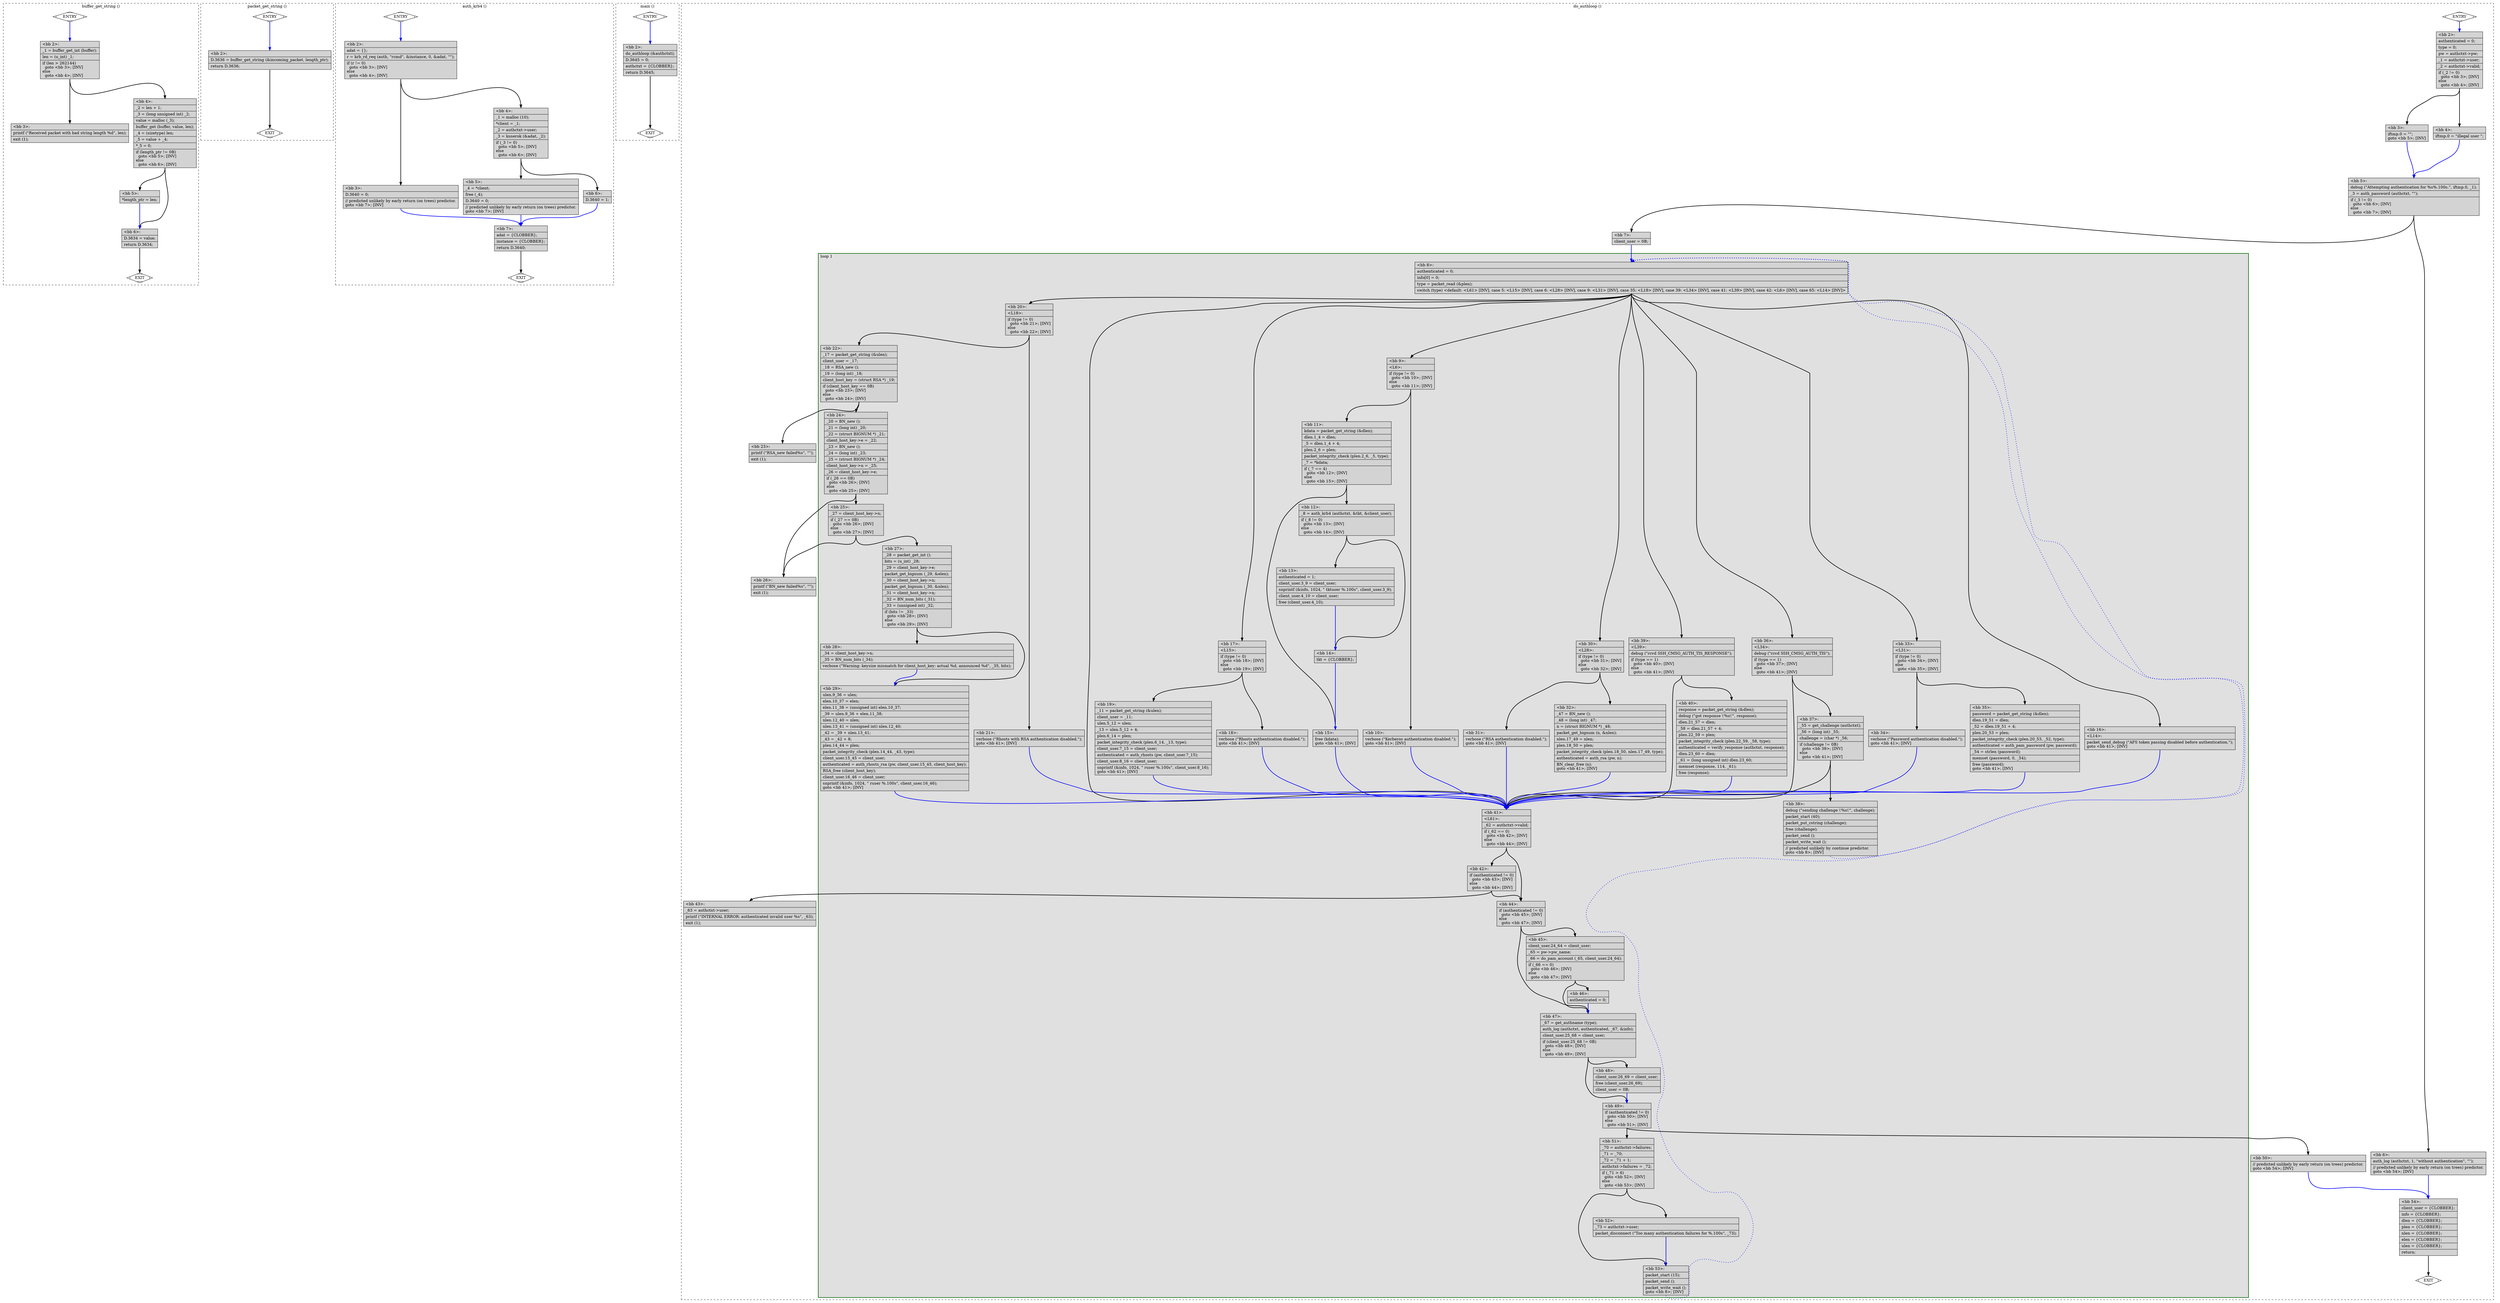 digraph "test.o-openssh_df_5.c.015t.cfg" {
overlap=false;
subgraph "cluster_buffer_get_string" {
	style="dashed";
	color="black";
	label="buffer_get_string ()";
	fn_22_basic_block_0 [shape=Mdiamond,style=filled,fillcolor=white,label="ENTRY"];

	fn_22_basic_block_1 [shape=Mdiamond,style=filled,fillcolor=white,label="EXIT"];

	fn_22_basic_block_2 [shape=record,style=filled,fillcolor=lightgrey,label="{\<bb\ 2\>:\l\
|_1\ =\ buffer_get_int\ (buffer);\l\
|len\ =\ (u_int)\ _1;\l\
|if\ (len\ \>\ 262144)\l\
\ \ goto\ \<bb\ 3\>;\ [INV]\l\
else\l\
\ \ goto\ \<bb\ 4\>;\ [INV]\l\
}"];

	fn_22_basic_block_3 [shape=record,style=filled,fillcolor=lightgrey,label="{\<bb\ 3\>:\l\
|printf\ (\"Received\ packet\ with\ bad\ string\ length\ %d\",\ len);\l\
|exit\ (1);\l\
}"];

	fn_22_basic_block_4 [shape=record,style=filled,fillcolor=lightgrey,label="{\<bb\ 4\>:\l\
|_2\ =\ len\ +\ 1;\l\
|_3\ =\ (long\ unsigned\ int)\ _2;\l\
|value\ =\ malloc\ (_3);\l\
|buffer_get\ (buffer,\ value,\ len);\l\
|_4\ =\ (sizetype)\ len;\l\
|_5\ =\ value\ +\ _4;\l\
|*_5\ =\ 0;\l\
|if\ (length_ptr\ !=\ 0B)\l\
\ \ goto\ \<bb\ 5\>;\ [INV]\l\
else\l\
\ \ goto\ \<bb\ 6\>;\ [INV]\l\
}"];

	fn_22_basic_block_5 [shape=record,style=filled,fillcolor=lightgrey,label="{\<bb\ 5\>:\l\
|*length_ptr\ =\ len;\l\
}"];

	fn_22_basic_block_6 [shape=record,style=filled,fillcolor=lightgrey,label="{\<bb\ 6\>:\l\
|D.3634\ =\ value;\l\
|return\ D.3634;\l\
}"];

	fn_22_basic_block_0:s -> fn_22_basic_block_2:n [style="solid,bold",color=blue,weight=100,constraint=true];
	fn_22_basic_block_2:s -> fn_22_basic_block_3:n [style="solid,bold",color=black,weight=10,constraint=true];
	fn_22_basic_block_2:s -> fn_22_basic_block_4:n [style="solid,bold",color=black,weight=10,constraint=true];
	fn_22_basic_block_4:s -> fn_22_basic_block_5:n [style="solid,bold",color=black,weight=10,constraint=true];
	fn_22_basic_block_4:s -> fn_22_basic_block_6:n [style="solid,bold",color=black,weight=10,constraint=true];
	fn_22_basic_block_5:s -> fn_22_basic_block_6:n [style="solid,bold",color=blue,weight=100,constraint=true];
	fn_22_basic_block_6:s -> fn_22_basic_block_1:n [style="solid,bold",color=black,weight=10,constraint=true];
	fn_22_basic_block_0:s -> fn_22_basic_block_1:n [style="invis",constraint=true];
}
subgraph "cluster_packet_get_string" {
	style="dashed";
	color="black";
	label="packet_get_string ()";
	fn_23_basic_block_0 [shape=Mdiamond,style=filled,fillcolor=white,label="ENTRY"];

	fn_23_basic_block_1 [shape=Mdiamond,style=filled,fillcolor=white,label="EXIT"];

	fn_23_basic_block_2 [shape=record,style=filled,fillcolor=lightgrey,label="{\<bb\ 2\>:\l\
|D.3636\ =\ buffer_get_string\ (&incoming_packet,\ length_ptr);\l\
|return\ D.3636;\l\
}"];

	fn_23_basic_block_0:s -> fn_23_basic_block_2:n [style="solid,bold",color=blue,weight=100,constraint=true];
	fn_23_basic_block_2:s -> fn_23_basic_block_1:n [style="solid,bold",color=black,weight=10,constraint=true];
	fn_23_basic_block_0:s -> fn_23_basic_block_1:n [style="invis",constraint=true];
}
subgraph "cluster_auth_krb4" {
	style="dashed";
	color="black";
	label="auth_krb4 ()";
	fn_24_basic_block_0 [shape=Mdiamond,style=filled,fillcolor=white,label="ENTRY"];

	fn_24_basic_block_1 [shape=Mdiamond,style=filled,fillcolor=white,label="EXIT"];

	fn_24_basic_block_2 [shape=record,style=filled,fillcolor=lightgrey,label="{\<bb\ 2\>:\l\
|adat\ =\ \{\};\l\
|r\ =\ krb_rd_req\ (auth,\ \"rcmd\",\ &instance,\ 0,\ &adat,\ \"\");\l\
|if\ (r\ !=\ 0)\l\
\ \ goto\ \<bb\ 3\>;\ [INV]\l\
else\l\
\ \ goto\ \<bb\ 4\>;\ [INV]\l\
}"];

	fn_24_basic_block_3 [shape=record,style=filled,fillcolor=lightgrey,label="{\<bb\ 3\>:\l\
|D.3640\ =\ 0;\l\
|//\ predicted\ unlikely\ by\ early\ return\ (on\ trees)\ predictor.\l\
goto\ \<bb\ 7\>;\ [INV]\l\
}"];

	fn_24_basic_block_4 [shape=record,style=filled,fillcolor=lightgrey,label="{\<bb\ 4\>:\l\
|_1\ =\ malloc\ (10);\l\
|*client\ =\ _1;\l\
|_2\ =\ authctxt-\>user;\l\
|_3\ =\ kuserok\ (&adat,\ _2);\l\
|if\ (_3\ !=\ 0)\l\
\ \ goto\ \<bb\ 5\>;\ [INV]\l\
else\l\
\ \ goto\ \<bb\ 6\>;\ [INV]\l\
}"];

	fn_24_basic_block_5 [shape=record,style=filled,fillcolor=lightgrey,label="{\<bb\ 5\>:\l\
|_4\ =\ *client;\l\
|free\ (_4);\l\
|D.3640\ =\ 0;\l\
|//\ predicted\ unlikely\ by\ early\ return\ (on\ trees)\ predictor.\l\
goto\ \<bb\ 7\>;\ [INV]\l\
}"];

	fn_24_basic_block_6 [shape=record,style=filled,fillcolor=lightgrey,label="{\<bb\ 6\>:\l\
|D.3640\ =\ 1;\l\
}"];

	fn_24_basic_block_7 [shape=record,style=filled,fillcolor=lightgrey,label="{\<bb\ 7\>:\l\
|adat\ =\ \{CLOBBER\};\l\
|instance\ =\ \{CLOBBER\};\l\
|return\ D.3640;\l\
}"];

	fn_24_basic_block_0:s -> fn_24_basic_block_2:n [style="solid,bold",color=blue,weight=100,constraint=true];
	fn_24_basic_block_2:s -> fn_24_basic_block_3:n [style="solid,bold",color=black,weight=10,constraint=true];
	fn_24_basic_block_2:s -> fn_24_basic_block_4:n [style="solid,bold",color=black,weight=10,constraint=true];
	fn_24_basic_block_3:s -> fn_24_basic_block_7:n [style="solid,bold",color=blue,weight=100,constraint=true];
	fn_24_basic_block_4:s -> fn_24_basic_block_5:n [style="solid,bold",color=black,weight=10,constraint=true];
	fn_24_basic_block_4:s -> fn_24_basic_block_6:n [style="solid,bold",color=black,weight=10,constraint=true];
	fn_24_basic_block_5:s -> fn_24_basic_block_7:n [style="solid,bold",color=blue,weight=100,constraint=true];
	fn_24_basic_block_6:s -> fn_24_basic_block_7:n [style="solid,bold",color=blue,weight=100,constraint=true];
	fn_24_basic_block_7:s -> fn_24_basic_block_1:n [style="solid,bold",color=black,weight=10,constraint=true];
	fn_24_basic_block_0:s -> fn_24_basic_block_1:n [style="invis",constraint=true];
}
subgraph "cluster_main" {
	style="dashed";
	color="black";
	label="main ()";
	fn_26_basic_block_0 [shape=Mdiamond,style=filled,fillcolor=white,label="ENTRY"];

	fn_26_basic_block_1 [shape=Mdiamond,style=filled,fillcolor=white,label="EXIT"];

	fn_26_basic_block_2 [shape=record,style=filled,fillcolor=lightgrey,label="{\<bb\ 2\>:\l\
|do_authloop\ (&authctxt);\l\
|D.3645\ =\ 0;\l\
|authctxt\ =\ \{CLOBBER\};\l\
|return\ D.3645;\l\
}"];

	fn_26_basic_block_0:s -> fn_26_basic_block_2:n [style="solid,bold",color=blue,weight=100,constraint=true];
	fn_26_basic_block_2:s -> fn_26_basic_block_1:n [style="solid,bold",color=black,weight=10,constraint=true];
	fn_26_basic_block_0:s -> fn_26_basic_block_1:n [style="invis",constraint=true];
}
subgraph "cluster_do_authloop" {
	style="dashed";
	color="black";
	label="do_authloop ()";
	subgraph cluster_25_1 {
	style="filled";
	color="darkgreen";
	fillcolor="grey88";
	label="loop 1";
	labeljust=l;
	penwidth=2;
	fn_25_basic_block_8 [shape=record,style=filled,fillcolor=lightgrey,label="{\<bb\ 8\>:\l\
|authenticated\ =\ 0;\l\
|info[0]\ =\ 0;\l\
|type\ =\ packet_read\ (&plen);\l\
|switch\ (type)\ \<default:\ \<L61\>\ [INV],\ case\ 5:\ \<L15\>\ [INV],\ case\ 6:\ \<L28\>\ [INV],\ case\ 9:\ \<L31\>\ [INV],\ case\ 35:\ \<L18\>\ [INV],\ case\ 39:\ \<L34\>\ [INV],\ case\ 41:\ \<L39\>\ [INV],\ case\ 42:\ \<L6\>\ [INV],\ case\ 65:\ \<L14\>\ [INV]\>\l\
}"];

	fn_25_basic_block_41 [shape=record,style=filled,fillcolor=lightgrey,label="{\<bb\ 41\>:\l\
|\<L61\>:\l\
|_62\ =\ authctxt-\>valid;\l\
|if\ (_62\ ==\ 0)\l\
\ \ goto\ \<bb\ 42\>;\ [INV]\l\
else\l\
\ \ goto\ \<bb\ 44\>;\ [INV]\l\
}"];

	fn_25_basic_block_17 [shape=record,style=filled,fillcolor=lightgrey,label="{\<bb\ 17\>:\l\
|\<L15\>:\l\
|if\ (type\ !=\ 0)\l\
\ \ goto\ \<bb\ 18\>;\ [INV]\l\
else\l\
\ \ goto\ \<bb\ 19\>;\ [INV]\l\
}"];

	fn_25_basic_block_30 [shape=record,style=filled,fillcolor=lightgrey,label="{\<bb\ 30\>:\l\
|\<L28\>:\l\
|if\ (type\ !=\ 0)\l\
\ \ goto\ \<bb\ 31\>;\ [INV]\l\
else\l\
\ \ goto\ \<bb\ 32\>;\ [INV]\l\
}"];

	fn_25_basic_block_33 [shape=record,style=filled,fillcolor=lightgrey,label="{\<bb\ 33\>:\l\
|\<L31\>:\l\
|if\ (type\ !=\ 0)\l\
\ \ goto\ \<bb\ 34\>;\ [INV]\l\
else\l\
\ \ goto\ \<bb\ 35\>;\ [INV]\l\
}"];

	fn_25_basic_block_20 [shape=record,style=filled,fillcolor=lightgrey,label="{\<bb\ 20\>:\l\
|\<L18\>:\l\
|if\ (type\ !=\ 0)\l\
\ \ goto\ \<bb\ 21\>;\ [INV]\l\
else\l\
\ \ goto\ \<bb\ 22\>;\ [INV]\l\
}"];

	fn_25_basic_block_36 [shape=record,style=filled,fillcolor=lightgrey,label="{\<bb\ 36\>:\l\
|\<L34\>:\l\
|debug\ (\"rcvd\ SSH_CMSG_AUTH_TIS\");\l\
|if\ (type\ ==\ 1)\l\
\ \ goto\ \<bb\ 37\>;\ [INV]\l\
else\l\
\ \ goto\ \<bb\ 41\>;\ [INV]\l\
}"];

	fn_25_basic_block_39 [shape=record,style=filled,fillcolor=lightgrey,label="{\<bb\ 39\>:\l\
|\<L39\>:\l\
|debug\ (\"rcvd\ SSH_CMSG_AUTH_TIS_RESPONSE\");\l\
|if\ (type\ ==\ 1)\l\
\ \ goto\ \<bb\ 40\>;\ [INV]\l\
else\l\
\ \ goto\ \<bb\ 41\>;\ [INV]\l\
}"];

	fn_25_basic_block_9 [shape=record,style=filled,fillcolor=lightgrey,label="{\<bb\ 9\>:\l\
|\<L6\>:\l\
|if\ (type\ !=\ 0)\l\
\ \ goto\ \<bb\ 10\>;\ [INV]\l\
else\l\
\ \ goto\ \<bb\ 11\>;\ [INV]\l\
}"];

	fn_25_basic_block_16 [shape=record,style=filled,fillcolor=lightgrey,label="{\<bb\ 16\>:\l\
|\<L14\>:\l\
|packet_send_debug\ (\"AFS\ token\ passing\ disabled\ before\ authentication.\");\l\
goto\ \<bb\ 41\>;\ [INV]\l\
}"];

	fn_25_basic_block_42 [shape=record,style=filled,fillcolor=lightgrey,label="{\<bb\ 42\>:\l\
|if\ (authenticated\ !=\ 0)\l\
\ \ goto\ \<bb\ 43\>;\ [INV]\l\
else\l\
\ \ goto\ \<bb\ 44\>;\ [INV]\l\
}"];

	fn_25_basic_block_44 [shape=record,style=filled,fillcolor=lightgrey,label="{\<bb\ 44\>:\l\
|if\ (authenticated\ !=\ 0)\l\
\ \ goto\ \<bb\ 45\>;\ [INV]\l\
else\l\
\ \ goto\ \<bb\ 47\>;\ [INV]\l\
}"];

	fn_25_basic_block_18 [shape=record,style=filled,fillcolor=lightgrey,label="{\<bb\ 18\>:\l\
|verbose\ (\"Rhosts\ authentication\ disabled.\");\l\
goto\ \<bb\ 41\>;\ [INV]\l\
}"];

	fn_25_basic_block_19 [shape=record,style=filled,fillcolor=lightgrey,label="{\<bb\ 19\>:\l\
|_11\ =\ packet_get_string\ (&ulen);\l\
|client_user\ =\ _11;\l\
|ulen.5_12\ =\ ulen;\l\
|_13\ =\ ulen.5_12\ +\ 4;\l\
|plen.6_14\ =\ plen;\l\
|packet_integrity_check\ (plen.6_14,\ _13,\ type);\l\
|client_user.7_15\ =\ client_user;\l\
|authenticated\ =\ auth_rhosts\ (pw,\ client_user.7_15);\l\
|client_user.8_16\ =\ client_user;\l\
|snprintf\ (&info,\ 1024,\ \"\ ruser\ %.100s\",\ client_user.8_16);\l\
goto\ \<bb\ 41\>;\ [INV]\l\
}"];

	fn_25_basic_block_31 [shape=record,style=filled,fillcolor=lightgrey,label="{\<bb\ 31\>:\l\
|verbose\ (\"RSA\ authentication\ disabled.\");\l\
goto\ \<bb\ 41\>;\ [INV]\l\
}"];

	fn_25_basic_block_32 [shape=record,style=filled,fillcolor=lightgrey,label="{\<bb\ 32\>:\l\
|_47\ =\ BN_new\ ();\l\
|_48\ =\ (long\ int)\ _47;\l\
|n\ =\ (struct\ BIGNUM\ *)\ _48;\l\
|packet_get_bignum\ (n,\ &nlen);\l\
|nlen.17_49\ =\ nlen;\l\
|plen.18_50\ =\ plen;\l\
|packet_integrity_check\ (plen.18_50,\ nlen.17_49,\ type);\l\
|authenticated\ =\ auth_rsa\ (pw,\ n);\l\
|BN_clear_free\ (n);\l\
goto\ \<bb\ 41\>;\ [INV]\l\
}"];

	fn_25_basic_block_34 [shape=record,style=filled,fillcolor=lightgrey,label="{\<bb\ 34\>:\l\
|verbose\ (\"Password\ authentication\ disabled.\");\l\
goto\ \<bb\ 41\>;\ [INV]\l\
}"];

	fn_25_basic_block_35 [shape=record,style=filled,fillcolor=lightgrey,label="{\<bb\ 35\>:\l\
|password\ =\ packet_get_string\ (&dlen);\l\
|dlen.19_51\ =\ dlen;\l\
|_52\ =\ dlen.19_51\ +\ 4;\l\
|plen.20_53\ =\ plen;\l\
|packet_integrity_check\ (plen.20_53,\ _52,\ type);\l\
|authenticated\ =\ auth_pam_password\ (pw,\ password);\l\
|_54\ =\ strlen\ (password);\l\
|memset\ (password,\ 0,\ _54);\l\
|free\ (password);\l\
goto\ \<bb\ 41\>;\ [INV]\l\
}"];

	fn_25_basic_block_21 [shape=record,style=filled,fillcolor=lightgrey,label="{\<bb\ 21\>:\l\
|verbose\ (\"Rhosts\ with\ RSA\ authentication\ disabled.\");\l\
goto\ \<bb\ 41\>;\ [INV]\l\
}"];

	fn_25_basic_block_22 [shape=record,style=filled,fillcolor=lightgrey,label="{\<bb\ 22\>:\l\
|_17\ =\ packet_get_string\ (&ulen);\l\
|client_user\ =\ _17;\l\
|_18\ =\ RSA_new\ ();\l\
|_19\ =\ (long\ int)\ _18;\l\
|client_host_key\ =\ (struct\ RSA\ *)\ _19;\l\
|if\ (client_host_key\ ==\ 0B)\l\
\ \ goto\ \<bb\ 23\>;\ [INV]\l\
else\l\
\ \ goto\ \<bb\ 24\>;\ [INV]\l\
}"];

	fn_25_basic_block_37 [shape=record,style=filled,fillcolor=lightgrey,label="{\<bb\ 37\>:\l\
|_55\ =\ get_challenge\ (authctxt);\l\
|_56\ =\ (long\ int)\ _55;\l\
|challenge\ =\ (char\ *)\ _56;\l\
|if\ (challenge\ !=\ 0B)\l\
\ \ goto\ \<bb\ 38\>;\ [INV]\l\
else\l\
\ \ goto\ \<bb\ 41\>;\ [INV]\l\
}"];

	fn_25_basic_block_40 [shape=record,style=filled,fillcolor=lightgrey,label="{\<bb\ 40\>:\l\
|response\ =\ packet_get_string\ (&dlen);\l\
|debug\ (\"got\ response\ \\'%s\\'\",\ response);\l\
|dlen.21_57\ =\ dlen;\l\
|_58\ =\ dlen.21_57\ +\ 4;\l\
|plen.22_59\ =\ plen;\l\
|packet_integrity_check\ (plen.22_59,\ _58,\ type);\l\
|authenticated\ =\ verify_response\ (authctxt,\ response);\l\
|dlen.23_60\ =\ dlen;\l\
|_61\ =\ (long\ unsigned\ int)\ dlen.23_60;\l\
|memset\ (response,\ 114,\ _61);\l\
|free\ (response);\l\
}"];

	fn_25_basic_block_10 [shape=record,style=filled,fillcolor=lightgrey,label="{\<bb\ 10\>:\l\
|verbose\ (\"Kerberos\ authentication\ disabled.\");\l\
goto\ \<bb\ 41\>;\ [INV]\l\
}"];

	fn_25_basic_block_11 [shape=record,style=filled,fillcolor=lightgrey,label="{\<bb\ 11\>:\l\
|kdata\ =\ packet_get_string\ (&dlen);\l\
|dlen.1_4\ =\ dlen;\l\
|_5\ =\ dlen.1_4\ +\ 4;\l\
|plen.2_6\ =\ plen;\l\
|packet_integrity_check\ (plen.2_6,\ _5,\ type);\l\
|_7\ =\ *kdata;\l\
|if\ (_7\ ==\ 4)\l\
\ \ goto\ \<bb\ 12\>;\ [INV]\l\
else\l\
\ \ goto\ \<bb\ 15\>;\ [INV]\l\
}"];

	fn_25_basic_block_45 [shape=record,style=filled,fillcolor=lightgrey,label="{\<bb\ 45\>:\l\
|client_user.24_64\ =\ client_user;\l\
|_65\ =\ pw-\>pw_name;\l\
|_66\ =\ do_pam_account\ (_65,\ client_user.24_64);\l\
|if\ (_66\ ==\ 0)\l\
\ \ goto\ \<bb\ 46\>;\ [INV]\l\
else\l\
\ \ goto\ \<bb\ 47\>;\ [INV]\l\
}"];

	fn_25_basic_block_47 [shape=record,style=filled,fillcolor=lightgrey,label="{\<bb\ 47\>:\l\
|_67\ =\ get_authname\ (type);\l\
|auth_log\ (authctxt,\ authenticated,\ _67,\ &info);\l\
|client_user.25_68\ =\ client_user;\l\
|if\ (client_user.25_68\ !=\ 0B)\l\
\ \ goto\ \<bb\ 48\>;\ [INV]\l\
else\l\
\ \ goto\ \<bb\ 49\>;\ [INV]\l\
}"];

	fn_25_basic_block_24 [shape=record,style=filled,fillcolor=lightgrey,label="{\<bb\ 24\>:\l\
|_20\ =\ BN_new\ ();\l\
|_21\ =\ (long\ int)\ _20;\l\
|_22\ =\ (struct\ BIGNUM\ *)\ _21;\l\
|client_host_key-\>e\ =\ _22;\l\
|_23\ =\ BN_new\ ();\l\
|_24\ =\ (long\ int)\ _23;\l\
|_25\ =\ (struct\ BIGNUM\ *)\ _24;\l\
|client_host_key-\>n\ =\ _25;\l\
|_26\ =\ client_host_key-\>e;\l\
|if\ (_26\ ==\ 0B)\l\
\ \ goto\ \<bb\ 26\>;\ [INV]\l\
else\l\
\ \ goto\ \<bb\ 25\>;\ [INV]\l\
}"];

	fn_25_basic_block_38 [shape=record,style=filled,fillcolor=lightgrey,label="{\<bb\ 38\>:\l\
|debug\ (\"sending\ challenge\ \\'%s\\'\",\ challenge);\l\
|packet_start\ (40);\l\
|packet_put_cstring\ (challenge);\l\
|free\ (challenge);\l\
|packet_send\ ();\l\
|packet_write_wait\ ();\l\
|//\ predicted\ unlikely\ by\ continue\ predictor.\l\
goto\ \<bb\ 8\>;\ [INV]\l\
}"];

	fn_25_basic_block_12 [shape=record,style=filled,fillcolor=lightgrey,label="{\<bb\ 12\>:\l\
|_8\ =\ auth_krb4\ (authctxt,\ &tkt,\ &client_user);\l\
|if\ (_8\ !=\ 0)\l\
\ \ goto\ \<bb\ 13\>;\ [INV]\l\
else\l\
\ \ goto\ \<bb\ 14\>;\ [INV]\l\
}"];

	fn_25_basic_block_15 [shape=record,style=filled,fillcolor=lightgrey,label="{\<bb\ 15\>:\l\
|free\ (kdata);\l\
goto\ \<bb\ 41\>;\ [INV]\l\
}"];

	fn_25_basic_block_46 [shape=record,style=filled,fillcolor=lightgrey,label="{\<bb\ 46\>:\l\
|authenticated\ =\ 0;\l\
}"];

	fn_25_basic_block_48 [shape=record,style=filled,fillcolor=lightgrey,label="{\<bb\ 48\>:\l\
|client_user.26_69\ =\ client_user;\l\
|free\ (client_user.26_69);\l\
|client_user\ =\ 0B;\l\
}"];

	fn_25_basic_block_49 [shape=record,style=filled,fillcolor=lightgrey,label="{\<bb\ 49\>:\l\
|if\ (authenticated\ !=\ 0)\l\
\ \ goto\ \<bb\ 50\>;\ [INV]\l\
else\l\
\ \ goto\ \<bb\ 51\>;\ [INV]\l\
}"];

	fn_25_basic_block_25 [shape=record,style=filled,fillcolor=lightgrey,label="{\<bb\ 25\>:\l\
|_27\ =\ client_host_key-\>n;\l\
|if\ (_27\ ==\ 0B)\l\
\ \ goto\ \<bb\ 26\>;\ [INV]\l\
else\l\
\ \ goto\ \<bb\ 27\>;\ [INV]\l\
}"];

	fn_25_basic_block_13 [shape=record,style=filled,fillcolor=lightgrey,label="{\<bb\ 13\>:\l\
|authenticated\ =\ 1;\l\
|client_user.3_9\ =\ client_user;\l\
|snprintf\ (&info,\ 1024,\ \"\ tktuser\ %.100s\",\ client_user.3_9);\l\
|client_user.4_10\ =\ client_user;\l\
|free\ (client_user.4_10);\l\
}"];

	fn_25_basic_block_14 [shape=record,style=filled,fillcolor=lightgrey,label="{\<bb\ 14\>:\l\
|tkt\ =\ \{CLOBBER\};\l\
}"];

	fn_25_basic_block_51 [shape=record,style=filled,fillcolor=lightgrey,label="{\<bb\ 51\>:\l\
|_70\ =\ authctxt-\>failures;\l\
|_71\ =\ _70;\l\
|_72\ =\ _71\ +\ 1;\l\
|authctxt-\>failures\ =\ _72;\l\
|if\ (_71\ \>\ 6)\l\
\ \ goto\ \<bb\ 52\>;\ [INV]\l\
else\l\
\ \ goto\ \<bb\ 53\>;\ [INV]\l\
}"];

	fn_25_basic_block_27 [shape=record,style=filled,fillcolor=lightgrey,label="{\<bb\ 27\>:\l\
|_28\ =\ packet_get_int\ ();\l\
|bits\ =\ (u_int)\ _28;\l\
|_29\ =\ client_host_key-\>e;\l\
|packet_get_bignum\ (_29,\ &elen);\l\
|_30\ =\ client_host_key-\>n;\l\
|packet_get_bignum\ (_30,\ &nlen);\l\
|_31\ =\ client_host_key-\>n;\l\
|_32\ =\ BN_num_bits\ (_31);\l\
|_33\ =\ (unsigned\ int)\ _32;\l\
|if\ (bits\ !=\ _33)\l\
\ \ goto\ \<bb\ 28\>;\ [INV]\l\
else\l\
\ \ goto\ \<bb\ 29\>;\ [INV]\l\
}"];

	fn_25_basic_block_52 [shape=record,style=filled,fillcolor=lightgrey,label="{\<bb\ 52\>:\l\
|_73\ =\ authctxt-\>user;\l\
|packet_disconnect\ (\"Too\ many\ authentication\ failures\ for\ %.100s\",\ _73);\l\
}"];

	fn_25_basic_block_53 [shape=record,style=filled,fillcolor=lightgrey,label="{\<bb\ 53\>:\l\
|packet_start\ (15);\l\
|packet_send\ ();\l\
|packet_write_wait\ ();\l\
goto\ \<bb\ 8\>;\ [INV]\l\
}"];

	fn_25_basic_block_28 [shape=record,style=filled,fillcolor=lightgrey,label="{\<bb\ 28\>:\l\
|_34\ =\ client_host_key-\>n;\l\
|_35\ =\ BN_num_bits\ (_34);\l\
|verbose\ (\"Warning:\ keysize\ mismatch\ for\ client_host_key:\ actual\ %d,\ announced\ %d\",\ _35,\ bits);\l\
}"];

	fn_25_basic_block_29 [shape=record,style=filled,fillcolor=lightgrey,label="{\<bb\ 29\>:\l\
|ulen.9_36\ =\ ulen;\l\
|elen.10_37\ =\ elen;\l\
|elen.11_38\ =\ (unsigned\ int)\ elen.10_37;\l\
|_39\ =\ ulen.9_36\ +\ elen.11_38;\l\
|nlen.12_40\ =\ nlen;\l\
|nlen.13_41\ =\ (unsigned\ int)\ nlen.12_40;\l\
|_42\ =\ _39\ +\ nlen.13_41;\l\
|_43\ =\ _42\ +\ 8;\l\
|plen.14_44\ =\ plen;\l\
|packet_integrity_check\ (plen.14_44,\ _43,\ type);\l\
|client_user.15_45\ =\ client_user;\l\
|authenticated\ =\ auth_rhosts_rsa\ (pw,\ client_user.15_45,\ client_host_key);\l\
|RSA_free\ (client_host_key);\l\
|client_user.16_46\ =\ client_user;\l\
|snprintf\ (&info,\ 1024,\ \"\ ruser\ %.100s\",\ client_user.16_46);\l\
goto\ \<bb\ 41\>;\ [INV]\l\
}"];

	}
	fn_25_basic_block_0 [shape=Mdiamond,style=filled,fillcolor=white,label="ENTRY"];

	fn_25_basic_block_1 [shape=Mdiamond,style=filled,fillcolor=white,label="EXIT"];

	fn_25_basic_block_2 [shape=record,style=filled,fillcolor=lightgrey,label="{\<bb\ 2\>:\l\
|authenticated\ =\ 0;\l\
|type\ =\ 0;\l\
|pw\ =\ authctxt-\>pw;\l\
|_1\ =\ authctxt-\>user;\l\
|_2\ =\ authctxt-\>valid;\l\
|if\ (_2\ !=\ 0)\l\
\ \ goto\ \<bb\ 3\>;\ [INV]\l\
else\l\
\ \ goto\ \<bb\ 4\>;\ [INV]\l\
}"];

	fn_25_basic_block_3 [shape=record,style=filled,fillcolor=lightgrey,label="{\<bb\ 3\>:\l\
|iftmp.0\ =\ \"\";\l\
goto\ \<bb\ 5\>;\ [INV]\l\
}"];

	fn_25_basic_block_4 [shape=record,style=filled,fillcolor=lightgrey,label="{\<bb\ 4\>:\l\
|iftmp.0\ =\ \"illegal\ user\ \";\l\
}"];

	fn_25_basic_block_5 [shape=record,style=filled,fillcolor=lightgrey,label="{\<bb\ 5\>:\l\
|debug\ (\"Attempting\ authentication\ for\ %s%.100s.\",\ iftmp.0,\ _1);\l\
|_3\ =\ auth_password\ (authctxt,\ \"\");\l\
|if\ (_3\ !=\ 0)\l\
\ \ goto\ \<bb\ 6\>;\ [INV]\l\
else\l\
\ \ goto\ \<bb\ 7\>;\ [INV]\l\
}"];

	fn_25_basic_block_6 [shape=record,style=filled,fillcolor=lightgrey,label="{\<bb\ 6\>:\l\
|auth_log\ (authctxt,\ 1,\ \"without\ authentication\",\ \"\");\l\
|//\ predicted\ unlikely\ by\ early\ return\ (on\ trees)\ predictor.\l\
goto\ \<bb\ 54\>;\ [INV]\l\
}"];

	fn_25_basic_block_7 [shape=record,style=filled,fillcolor=lightgrey,label="{\<bb\ 7\>:\l\
|client_user\ =\ 0B;\l\
}"];

	fn_25_basic_block_23 [shape=record,style=filled,fillcolor=lightgrey,label="{\<bb\ 23\>:\l\
|printf\ (\"RSA_new\ failed%s\",\ \"\");\l\
|exit\ (1);\l\
}"];

	fn_25_basic_block_26 [shape=record,style=filled,fillcolor=lightgrey,label="{\<bb\ 26\>:\l\
|printf\ (\"BN_new\ failed%s\",\ \"\");\l\
|exit\ (1);\l\
}"];

	fn_25_basic_block_43 [shape=record,style=filled,fillcolor=lightgrey,label="{\<bb\ 43\>:\l\
|_63\ =\ authctxt-\>user;\l\
|printf\ (\"INTERNAL\ ERROR:\ authenticated\ invalid\ user\ %s\",\ _63);\l\
|exit\ (1);\l\
}"];

	fn_25_basic_block_50 [shape=record,style=filled,fillcolor=lightgrey,label="{\<bb\ 50\>:\l\
|//\ predicted\ unlikely\ by\ early\ return\ (on\ trees)\ predictor.\l\
goto\ \<bb\ 54\>;\ [INV]\l\
}"];

	fn_25_basic_block_54 [shape=record,style=filled,fillcolor=lightgrey,label="{\<bb\ 54\>:\l\
|client_user\ =\ \{CLOBBER\};\l\
|info\ =\ \{CLOBBER\};\l\
|dlen\ =\ \{CLOBBER\};\l\
|plen\ =\ \{CLOBBER\};\l\
|nlen\ =\ \{CLOBBER\};\l\
|elen\ =\ \{CLOBBER\};\l\
|ulen\ =\ \{CLOBBER\};\l\
|return;\l\
}"];

	fn_25_basic_block_0:s -> fn_25_basic_block_2:n [style="solid,bold",color=blue,weight=100,constraint=true];
	fn_25_basic_block_2:s -> fn_25_basic_block_3:n [style="solid,bold",color=black,weight=10,constraint=true];
	fn_25_basic_block_2:s -> fn_25_basic_block_4:n [style="solid,bold",color=black,weight=10,constraint=true];
	fn_25_basic_block_3:s -> fn_25_basic_block_5:n [style="solid,bold",color=blue,weight=100,constraint=true];
	fn_25_basic_block_4:s -> fn_25_basic_block_5:n [style="solid,bold",color=blue,weight=100,constraint=true];
	fn_25_basic_block_5:s -> fn_25_basic_block_6:n [style="solid,bold",color=black,weight=10,constraint=true];
	fn_25_basic_block_5:s -> fn_25_basic_block_7:n [style="solid,bold",color=black,weight=10,constraint=true];
	fn_25_basic_block_6:s -> fn_25_basic_block_54:n [style="solid,bold",color=blue,weight=100,constraint=true];
	fn_25_basic_block_7:s -> fn_25_basic_block_8:n [style="solid,bold",color=blue,weight=100,constraint=true];
	fn_25_basic_block_8:s -> fn_25_basic_block_41:n [style="solid,bold",color=black,weight=10,constraint=true];
	fn_25_basic_block_8:s -> fn_25_basic_block_17:n [style="solid,bold",color=black,weight=10,constraint=true];
	fn_25_basic_block_8:s -> fn_25_basic_block_30:n [style="solid,bold",color=black,weight=10,constraint=true];
	fn_25_basic_block_8:s -> fn_25_basic_block_33:n [style="solid,bold",color=black,weight=10,constraint=true];
	fn_25_basic_block_8:s -> fn_25_basic_block_20:n [style="solid,bold",color=black,weight=10,constraint=true];
	fn_25_basic_block_8:s -> fn_25_basic_block_36:n [style="solid,bold",color=black,weight=10,constraint=true];
	fn_25_basic_block_8:s -> fn_25_basic_block_39:n [style="solid,bold",color=black,weight=10,constraint=true];
	fn_25_basic_block_8:s -> fn_25_basic_block_9:n [style="solid,bold",color=black,weight=10,constraint=true];
	fn_25_basic_block_8:s -> fn_25_basic_block_16:n [style="solid,bold",color=black,weight=10,constraint=true];
	fn_25_basic_block_9:s -> fn_25_basic_block_10:n [style="solid,bold",color=black,weight=10,constraint=true];
	fn_25_basic_block_9:s -> fn_25_basic_block_11:n [style="solid,bold",color=black,weight=10,constraint=true];
	fn_25_basic_block_10:s -> fn_25_basic_block_41:n [style="solid,bold",color=blue,weight=100,constraint=true];
	fn_25_basic_block_11:s -> fn_25_basic_block_12:n [style="solid,bold",color=black,weight=10,constraint=true];
	fn_25_basic_block_11:s -> fn_25_basic_block_15:n [style="solid,bold",color=black,weight=10,constraint=true];
	fn_25_basic_block_12:s -> fn_25_basic_block_13:n [style="solid,bold",color=black,weight=10,constraint=true];
	fn_25_basic_block_12:s -> fn_25_basic_block_14:n [style="solid,bold",color=black,weight=10,constraint=true];
	fn_25_basic_block_13:s -> fn_25_basic_block_14:n [style="solid,bold",color=blue,weight=100,constraint=true];
	fn_25_basic_block_14:s -> fn_25_basic_block_15:n [style="solid,bold",color=blue,weight=100,constraint=true];
	fn_25_basic_block_15:s -> fn_25_basic_block_41:n [style="solid,bold",color=blue,weight=100,constraint=true];
	fn_25_basic_block_16:s -> fn_25_basic_block_41:n [style="solid,bold",color=blue,weight=100,constraint=true];
	fn_25_basic_block_17:s -> fn_25_basic_block_18:n [style="solid,bold",color=black,weight=10,constraint=true];
	fn_25_basic_block_17:s -> fn_25_basic_block_19:n [style="solid,bold",color=black,weight=10,constraint=true];
	fn_25_basic_block_18:s -> fn_25_basic_block_41:n [style="solid,bold",color=blue,weight=100,constraint=true];
	fn_25_basic_block_19:s -> fn_25_basic_block_41:n [style="solid,bold",color=blue,weight=100,constraint=true];
	fn_25_basic_block_20:s -> fn_25_basic_block_21:n [style="solid,bold",color=black,weight=10,constraint=true];
	fn_25_basic_block_20:s -> fn_25_basic_block_22:n [style="solid,bold",color=black,weight=10,constraint=true];
	fn_25_basic_block_21:s -> fn_25_basic_block_41:n [style="solid,bold",color=blue,weight=100,constraint=true];
	fn_25_basic_block_22:s -> fn_25_basic_block_23:n [style="solid,bold",color=black,weight=10,constraint=true];
	fn_25_basic_block_22:s -> fn_25_basic_block_24:n [style="solid,bold",color=black,weight=10,constraint=true];
	fn_25_basic_block_24:s -> fn_25_basic_block_26:n [style="solid,bold",color=black,weight=10,constraint=true];
	fn_25_basic_block_24:s -> fn_25_basic_block_25:n [style="solid,bold",color=black,weight=10,constraint=true];
	fn_25_basic_block_25:s -> fn_25_basic_block_26:n [style="solid,bold",color=black,weight=10,constraint=true];
	fn_25_basic_block_25:s -> fn_25_basic_block_27:n [style="solid,bold",color=black,weight=10,constraint=true];
	fn_25_basic_block_27:s -> fn_25_basic_block_28:n [style="solid,bold",color=black,weight=10,constraint=true];
	fn_25_basic_block_27:s -> fn_25_basic_block_29:n [style="solid,bold",color=black,weight=10,constraint=true];
	fn_25_basic_block_28:s -> fn_25_basic_block_29:n [style="solid,bold",color=blue,weight=100,constraint=true];
	fn_25_basic_block_29:s -> fn_25_basic_block_41:n [style="solid,bold",color=blue,weight=100,constraint=true];
	fn_25_basic_block_30:s -> fn_25_basic_block_31:n [style="solid,bold",color=black,weight=10,constraint=true];
	fn_25_basic_block_30:s -> fn_25_basic_block_32:n [style="solid,bold",color=black,weight=10,constraint=true];
	fn_25_basic_block_31:s -> fn_25_basic_block_41:n [style="solid,bold",color=blue,weight=100,constraint=true];
	fn_25_basic_block_32:s -> fn_25_basic_block_41:n [style="solid,bold",color=blue,weight=100,constraint=true];
	fn_25_basic_block_33:s -> fn_25_basic_block_34:n [style="solid,bold",color=black,weight=10,constraint=true];
	fn_25_basic_block_33:s -> fn_25_basic_block_35:n [style="solid,bold",color=black,weight=10,constraint=true];
	fn_25_basic_block_34:s -> fn_25_basic_block_41:n [style="solid,bold",color=blue,weight=100,constraint=true];
	fn_25_basic_block_35:s -> fn_25_basic_block_41:n [style="solid,bold",color=blue,weight=100,constraint=true];
	fn_25_basic_block_36:s -> fn_25_basic_block_37:n [style="solid,bold",color=black,weight=10,constraint=true];
	fn_25_basic_block_36:s -> fn_25_basic_block_41:n [style="solid,bold",color=black,weight=10,constraint=true];
	fn_25_basic_block_37:s -> fn_25_basic_block_38:n [style="solid,bold",color=black,weight=10,constraint=true];
	fn_25_basic_block_37:s -> fn_25_basic_block_41:n [style="solid,bold",color=black,weight=10,constraint=true];
	fn_25_basic_block_38:s -> fn_25_basic_block_8:n [style="dotted,bold",color=blue,weight=10,constraint=false];
	fn_25_basic_block_39:s -> fn_25_basic_block_40:n [style="solid,bold",color=black,weight=10,constraint=true];
	fn_25_basic_block_39:s -> fn_25_basic_block_41:n [style="solid,bold",color=black,weight=10,constraint=true];
	fn_25_basic_block_40:s -> fn_25_basic_block_41:n [style="solid,bold",color=blue,weight=100,constraint=true];
	fn_25_basic_block_41:s -> fn_25_basic_block_42:n [style="solid,bold",color=black,weight=10,constraint=true];
	fn_25_basic_block_41:s -> fn_25_basic_block_44:n [style="solid,bold",color=black,weight=10,constraint=true];
	fn_25_basic_block_42:s -> fn_25_basic_block_43:n [style="solid,bold",color=black,weight=10,constraint=true];
	fn_25_basic_block_42:s -> fn_25_basic_block_44:n [style="solid,bold",color=black,weight=10,constraint=true];
	fn_25_basic_block_44:s -> fn_25_basic_block_45:n [style="solid,bold",color=black,weight=10,constraint=true];
	fn_25_basic_block_44:s -> fn_25_basic_block_47:n [style="solid,bold",color=black,weight=10,constraint=true];
	fn_25_basic_block_45:s -> fn_25_basic_block_46:n [style="solid,bold",color=black,weight=10,constraint=true];
	fn_25_basic_block_45:s -> fn_25_basic_block_47:n [style="solid,bold",color=black,weight=10,constraint=true];
	fn_25_basic_block_46:s -> fn_25_basic_block_47:n [style="solid,bold",color=blue,weight=100,constraint=true];
	fn_25_basic_block_47:s -> fn_25_basic_block_48:n [style="solid,bold",color=black,weight=10,constraint=true];
	fn_25_basic_block_47:s -> fn_25_basic_block_49:n [style="solid,bold",color=black,weight=10,constraint=true];
	fn_25_basic_block_48:s -> fn_25_basic_block_49:n [style="solid,bold",color=blue,weight=100,constraint=true];
	fn_25_basic_block_49:s -> fn_25_basic_block_50:n [style="solid,bold",color=black,weight=10,constraint=true];
	fn_25_basic_block_49:s -> fn_25_basic_block_51:n [style="solid,bold",color=black,weight=10,constraint=true];
	fn_25_basic_block_50:s -> fn_25_basic_block_54:n [style="solid,bold",color=blue,weight=100,constraint=true];
	fn_25_basic_block_51:s -> fn_25_basic_block_52:n [style="solid,bold",color=black,weight=10,constraint=true];
	fn_25_basic_block_51:s -> fn_25_basic_block_53:n [style="solid,bold",color=black,weight=10,constraint=true];
	fn_25_basic_block_52:s -> fn_25_basic_block_53:n [style="solid,bold",color=blue,weight=100,constraint=true];
	fn_25_basic_block_53:s -> fn_25_basic_block_8:n [style="dotted,bold",color=blue,weight=10,constraint=false];
	fn_25_basic_block_54:s -> fn_25_basic_block_1:n [style="solid,bold",color=black,weight=10,constraint=true];
	fn_25_basic_block_0:s -> fn_25_basic_block_1:n [style="invis",constraint=true];
}
}
